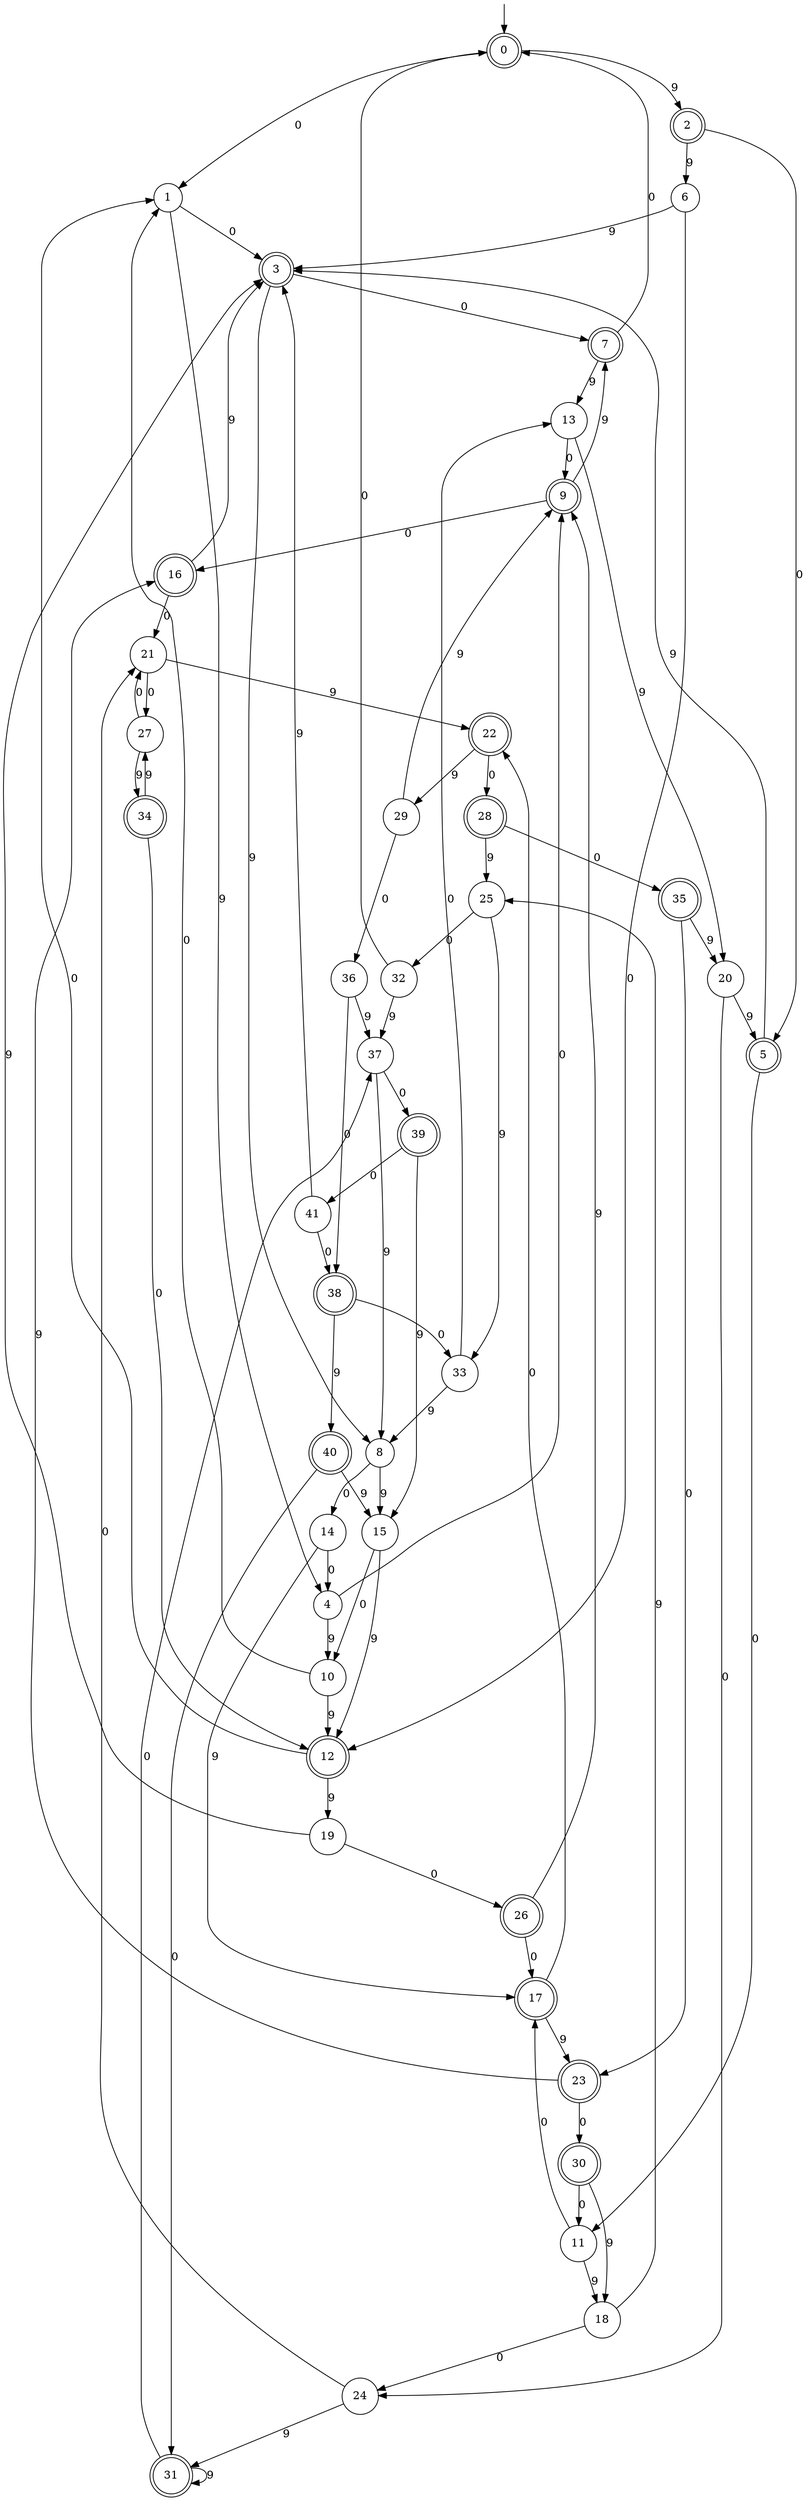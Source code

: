 digraph g {

	s0 [shape="doublecircle" label="0"];
	s1 [shape="circle" label="1"];
	s2 [shape="doublecircle" label="2"];
	s3 [shape="doublecircle" label="3"];
	s4 [shape="circle" label="4"];
	s5 [shape="doublecircle" label="5"];
	s6 [shape="circle" label="6"];
	s7 [shape="doublecircle" label="7"];
	s8 [shape="circle" label="8"];
	s9 [shape="doublecircle" label="9"];
	s10 [shape="circle" label="10"];
	s11 [shape="circle" label="11"];
	s12 [shape="doublecircle" label="12"];
	s13 [shape="circle" label="13"];
	s14 [shape="circle" label="14"];
	s15 [shape="circle" label="15"];
	s16 [shape="doublecircle" label="16"];
	s17 [shape="doublecircle" label="17"];
	s18 [shape="circle" label="18"];
	s19 [shape="circle" label="19"];
	s20 [shape="circle" label="20"];
	s21 [shape="circle" label="21"];
	s22 [shape="doublecircle" label="22"];
	s23 [shape="doublecircle" label="23"];
	s24 [shape="circle" label="24"];
	s25 [shape="circle" label="25"];
	s26 [shape="doublecircle" label="26"];
	s27 [shape="circle" label="27"];
	s28 [shape="doublecircle" label="28"];
	s29 [shape="circle" label="29"];
	s30 [shape="doublecircle" label="30"];
	s31 [shape="doublecircle" label="31"];
	s32 [shape="circle" label="32"];
	s33 [shape="circle" label="33"];
	s34 [shape="doublecircle" label="34"];
	s35 [shape="doublecircle" label="35"];
	s36 [shape="circle" label="36"];
	s37 [shape="circle" label="37"];
	s38 [shape="doublecircle" label="38"];
	s39 [shape="doublecircle" label="39"];
	s40 [shape="doublecircle" label="40"];
	s41 [shape="circle" label="41"];
	s0 -> s1 [label="0"];
	s0 -> s2 [label="9"];
	s1 -> s3 [label="0"];
	s1 -> s4 [label="9"];
	s2 -> s5 [label="0"];
	s2 -> s6 [label="9"];
	s3 -> s7 [label="0"];
	s3 -> s8 [label="9"];
	s4 -> s9 [label="0"];
	s4 -> s10 [label="9"];
	s5 -> s11 [label="0"];
	s5 -> s3 [label="9"];
	s6 -> s12 [label="0"];
	s6 -> s3 [label="9"];
	s7 -> s0 [label="0"];
	s7 -> s13 [label="9"];
	s8 -> s14 [label="0"];
	s8 -> s15 [label="9"];
	s9 -> s16 [label="0"];
	s9 -> s7 [label="9"];
	s10 -> s1 [label="0"];
	s10 -> s12 [label="9"];
	s11 -> s17 [label="0"];
	s11 -> s18 [label="9"];
	s12 -> s1 [label="0"];
	s12 -> s19 [label="9"];
	s13 -> s9 [label="0"];
	s13 -> s20 [label="9"];
	s14 -> s4 [label="0"];
	s14 -> s17 [label="9"];
	s15 -> s10 [label="0"];
	s15 -> s12 [label="9"];
	s16 -> s21 [label="0"];
	s16 -> s3 [label="9"];
	s17 -> s22 [label="0"];
	s17 -> s23 [label="9"];
	s18 -> s24 [label="0"];
	s18 -> s25 [label="9"];
	s19 -> s26 [label="0"];
	s19 -> s3 [label="9"];
	s20 -> s24 [label="0"];
	s20 -> s5 [label="9"];
	s21 -> s27 [label="0"];
	s21 -> s22 [label="9"];
	s22 -> s28 [label="0"];
	s22 -> s29 [label="9"];
	s23 -> s30 [label="0"];
	s23 -> s16 [label="9"];
	s24 -> s21 [label="0"];
	s24 -> s31 [label="9"];
	s25 -> s32 [label="0"];
	s25 -> s33 [label="9"];
	s26 -> s17 [label="0"];
	s26 -> s9 [label="9"];
	s27 -> s21 [label="0"];
	s27 -> s34 [label="9"];
	s28 -> s35 [label="0"];
	s28 -> s25 [label="9"];
	s29 -> s36 [label="0"];
	s29 -> s9 [label="9"];
	s30 -> s11 [label="0"];
	s30 -> s18 [label="9"];
	s31 -> s37 [label="0"];
	s31 -> s31 [label="9"];
	s32 -> s0 [label="0"];
	s32 -> s37 [label="9"];
	s33 -> s13 [label="0"];
	s33 -> s8 [label="9"];
	s34 -> s12 [label="0"];
	s34 -> s27 [label="9"];
	s35 -> s23 [label="0"];
	s35 -> s20 [label="9"];
	s36 -> s38 [label="0"];
	s36 -> s37 [label="9"];
	s37 -> s39 [label="0"];
	s37 -> s8 [label="9"];
	s38 -> s33 [label="0"];
	s38 -> s40 [label="9"];
	s39 -> s41 [label="0"];
	s39 -> s15 [label="9"];
	s40 -> s31 [label="0"];
	s40 -> s15 [label="9"];
	s41 -> s38 [label="0"];
	s41 -> s3 [label="9"];

__start0 [label="" shape="none" width="0" height="0"];
__start0 -> s0;

}
